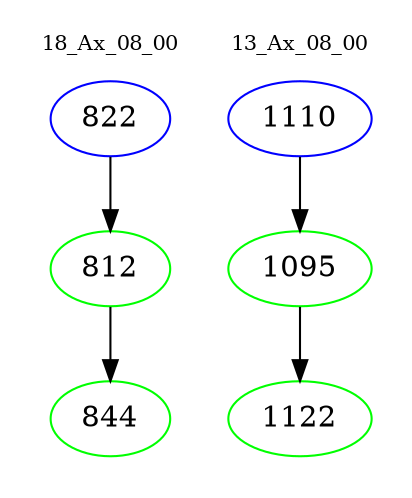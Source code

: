 digraph{
subgraph cluster_0 {
color = white
label = "18_Ax_08_00";
fontsize=10;
T0_822 [label="822", color="blue"]
T0_822 -> T0_812 [color="black"]
T0_812 [label="812", color="green"]
T0_812 -> T0_844 [color="black"]
T0_844 [label="844", color="green"]
}
subgraph cluster_1 {
color = white
label = "13_Ax_08_00";
fontsize=10;
T1_1110 [label="1110", color="blue"]
T1_1110 -> T1_1095 [color="black"]
T1_1095 [label="1095", color="green"]
T1_1095 -> T1_1122 [color="black"]
T1_1122 [label="1122", color="green"]
}
}
